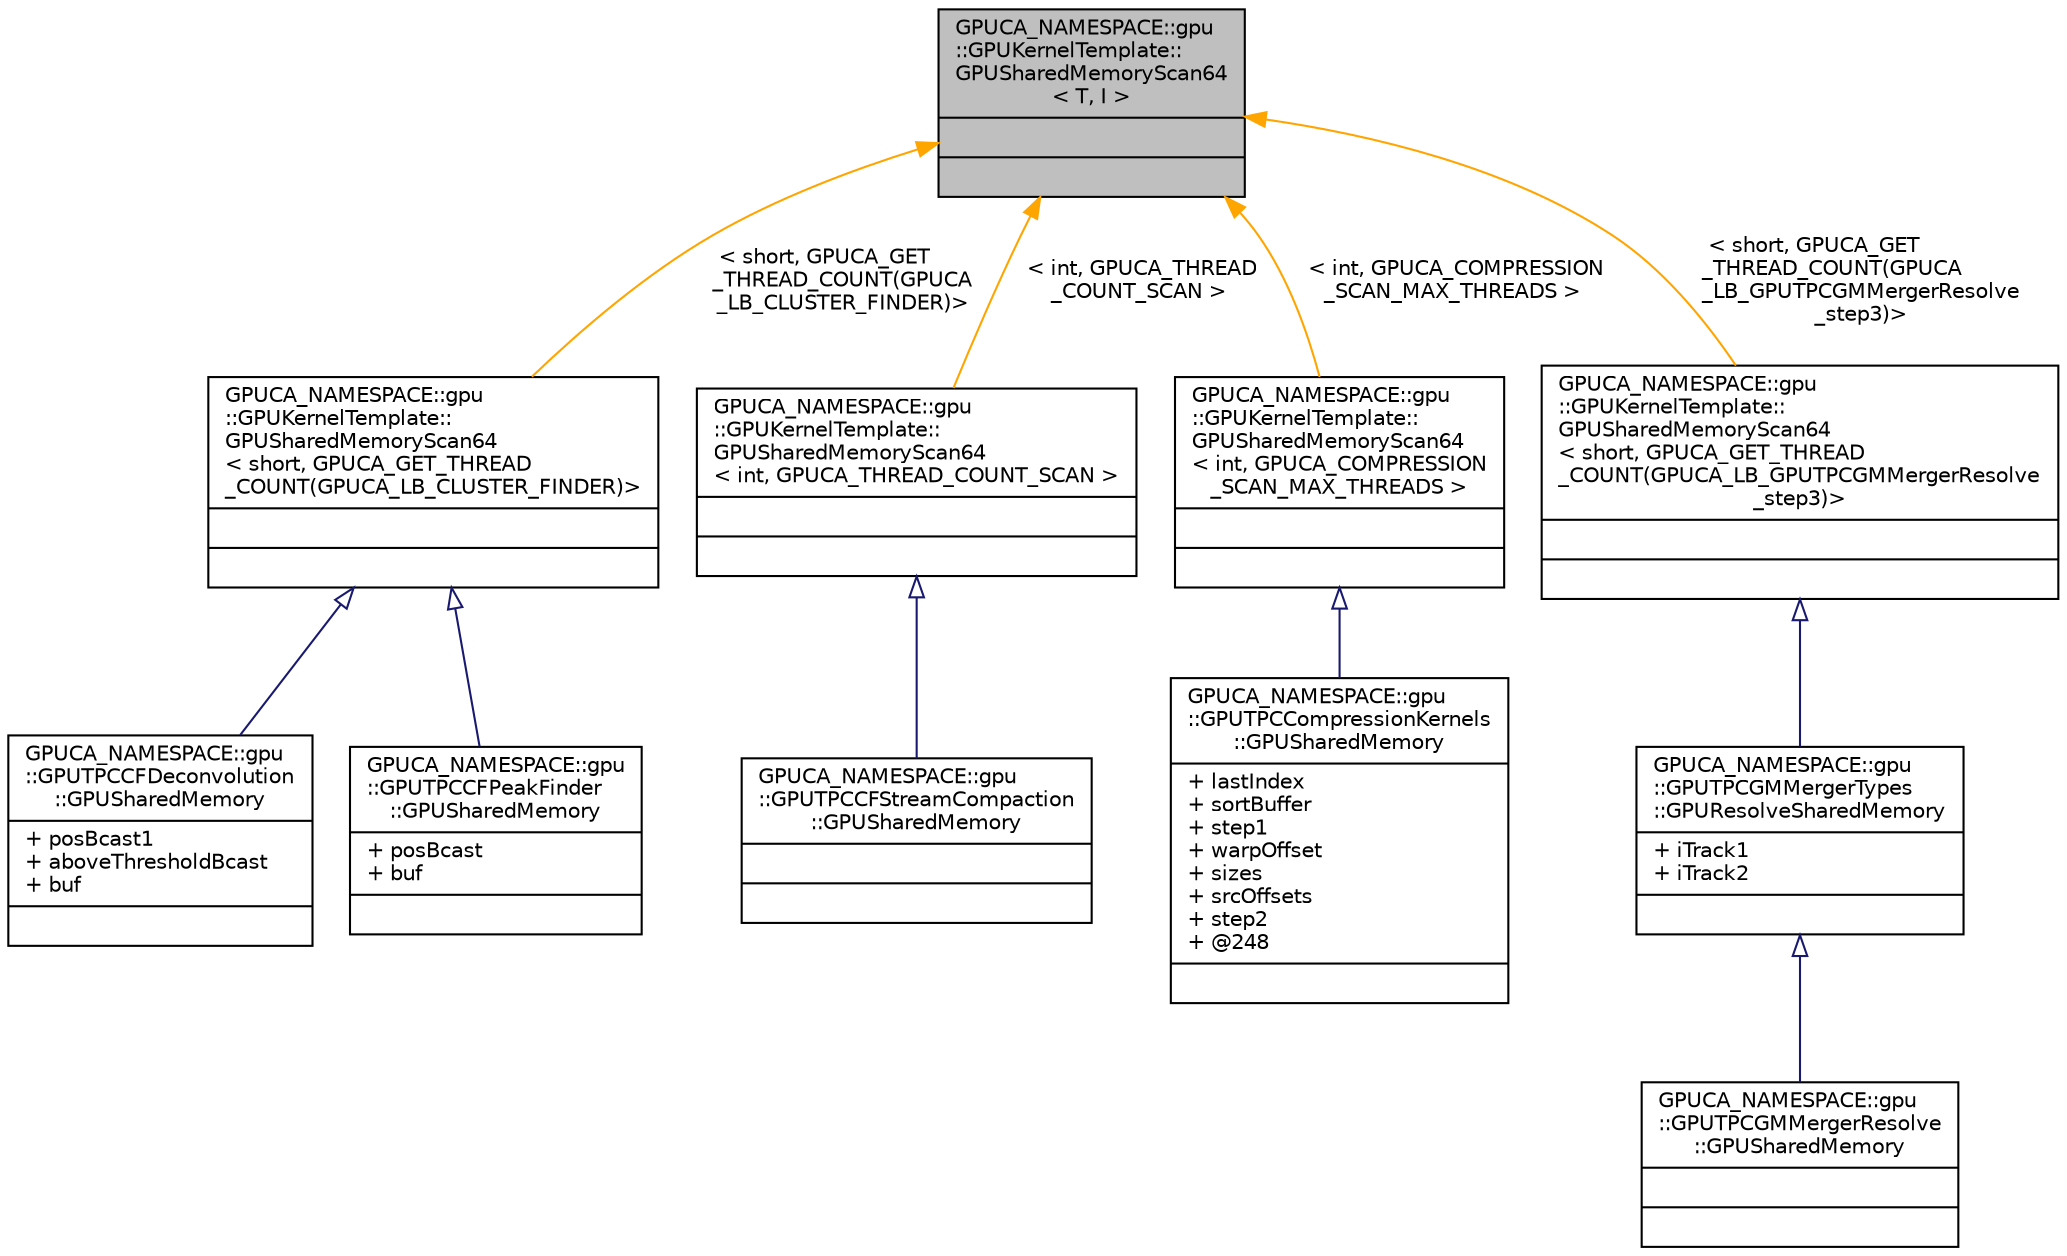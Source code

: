 digraph "GPUCA_NAMESPACE::gpu::GPUKernelTemplate::GPUSharedMemoryScan64&lt; T, I &gt;"
{
 // INTERACTIVE_SVG=YES
  bgcolor="transparent";
  edge [fontname="Helvetica",fontsize="10",labelfontname="Helvetica",labelfontsize="10"];
  node [fontname="Helvetica",fontsize="10",shape=record];
  Node0 [label="{GPUCA_NAMESPACE::gpu\l::GPUKernelTemplate::\lGPUSharedMemoryScan64\l\< T, I \>\n||}",height=0.2,width=0.4,color="black", fillcolor="grey75", style="filled", fontcolor="black"];
  Node0 -> Node1 [dir="back",color="orange",fontsize="10",style="solid",label=" \< short, GPUCA_GET\l_THREAD_COUNT(GPUCA\l_LB_CLUSTER_FINDER)\>" ,fontname="Helvetica"];
  Node1 [label="{GPUCA_NAMESPACE::gpu\l::GPUKernelTemplate::\lGPUSharedMemoryScan64\l\< short, GPUCA_GET_THREAD\l_COUNT(GPUCA_LB_CLUSTER_FINDER)\>\n||}",height=0.2,width=0.4,color="black",URL="$dd/deb/structGPUCA__NAMESPACE_1_1gpu_1_1GPUKernelTemplate_1_1GPUSharedMemoryScan64.html"];
  Node1 -> Node2 [dir="back",color="midnightblue",fontsize="10",style="solid",arrowtail="onormal",fontname="Helvetica"];
  Node2 [label="{GPUCA_NAMESPACE::gpu\l::GPUTPCCFDeconvolution\l::GPUSharedMemory\n|+ posBcast1\l+ aboveThresholdBcast\l+ buf\l|}",height=0.2,width=0.4,color="black",URL="$df/d1b/structGPUCA__NAMESPACE_1_1gpu_1_1GPUTPCCFDeconvolution_1_1GPUSharedMemory.html"];
  Node1 -> Node3 [dir="back",color="midnightblue",fontsize="10",style="solid",arrowtail="onormal",fontname="Helvetica"];
  Node3 [label="{GPUCA_NAMESPACE::gpu\l::GPUTPCCFPeakFinder\l::GPUSharedMemory\n|+ posBcast\l+ buf\l|}",height=0.2,width=0.4,color="black",URL="$da/d54/structGPUCA__NAMESPACE_1_1gpu_1_1GPUTPCCFPeakFinder_1_1GPUSharedMemory.html"];
  Node0 -> Node4 [dir="back",color="orange",fontsize="10",style="solid",label=" \< int, GPUCA_THREAD\l_COUNT_SCAN \>" ,fontname="Helvetica"];
  Node4 [label="{GPUCA_NAMESPACE::gpu\l::GPUKernelTemplate::\lGPUSharedMemoryScan64\l\< int, GPUCA_THREAD_COUNT_SCAN \>\n||}",height=0.2,width=0.4,color="black",URL="$dd/deb/structGPUCA__NAMESPACE_1_1gpu_1_1GPUKernelTemplate_1_1GPUSharedMemoryScan64.html"];
  Node4 -> Node5 [dir="back",color="midnightblue",fontsize="10",style="solid",arrowtail="onormal",fontname="Helvetica"];
  Node5 [label="{GPUCA_NAMESPACE::gpu\l::GPUTPCCFStreamCompaction\l::GPUSharedMemory\n||}",height=0.2,width=0.4,color="black",URL="$d4/d5e/structGPUCA__NAMESPACE_1_1gpu_1_1GPUTPCCFStreamCompaction_1_1GPUSharedMemory.html"];
  Node0 -> Node6 [dir="back",color="orange",fontsize="10",style="solid",label=" \< int, GPUCA_COMPRESSION\l_SCAN_MAX_THREADS \>" ,fontname="Helvetica"];
  Node6 [label="{GPUCA_NAMESPACE::gpu\l::GPUKernelTemplate::\lGPUSharedMemoryScan64\l\< int, GPUCA_COMPRESSION\l_SCAN_MAX_THREADS \>\n||}",height=0.2,width=0.4,color="black",URL="$dd/deb/structGPUCA__NAMESPACE_1_1gpu_1_1GPUKernelTemplate_1_1GPUSharedMemoryScan64.html"];
  Node6 -> Node7 [dir="back",color="midnightblue",fontsize="10",style="solid",arrowtail="onormal",fontname="Helvetica"];
  Node7 [label="{GPUCA_NAMESPACE::gpu\l::GPUTPCCompressionKernels\l::GPUSharedMemory\n|+ lastIndex\l+ sortBuffer\l+ step1\l+ warpOffset\l+ sizes\l+ srcOffsets\l+ step2\l+ @248\l|}",height=0.2,width=0.4,color="black",URL="$d6/d7b/structGPUCA__NAMESPACE_1_1gpu_1_1GPUTPCCompressionKernels_1_1GPUSharedMemory.html"];
  Node0 -> Node8 [dir="back",color="orange",fontsize="10",style="solid",label=" \< short, GPUCA_GET\l_THREAD_COUNT(GPUCA\l_LB_GPUTPCGMMergerResolve\l_step3)\>" ,fontname="Helvetica"];
  Node8 [label="{GPUCA_NAMESPACE::gpu\l::GPUKernelTemplate::\lGPUSharedMemoryScan64\l\< short, GPUCA_GET_THREAD\l_COUNT(GPUCA_LB_GPUTPCGMMergerResolve\l_step3)\>\n||}",height=0.2,width=0.4,color="black",URL="$dd/deb/structGPUCA__NAMESPACE_1_1gpu_1_1GPUKernelTemplate_1_1GPUSharedMemoryScan64.html"];
  Node8 -> Node9 [dir="back",color="midnightblue",fontsize="10",style="solid",arrowtail="onormal",fontname="Helvetica"];
  Node9 [label="{GPUCA_NAMESPACE::gpu\l::GPUTPCGMMergerTypes\l::GPUResolveSharedMemory\n|+ iTrack1\l+ iTrack2\l|}",height=0.2,width=0.4,color="black",URL="$d6/de6/structGPUCA__NAMESPACE_1_1gpu_1_1GPUTPCGMMergerTypes_1_1GPUResolveSharedMemory.html"];
  Node9 -> Node10 [dir="back",color="midnightblue",fontsize="10",style="solid",arrowtail="onormal",fontname="Helvetica"];
  Node10 [label="{GPUCA_NAMESPACE::gpu\l::GPUTPCGMMergerResolve\l::GPUSharedMemory\n||}",height=0.2,width=0.4,color="black",URL="$d9/d11/structGPUCA__NAMESPACE_1_1gpu_1_1GPUTPCGMMergerResolve_1_1GPUSharedMemory.html"];
}
